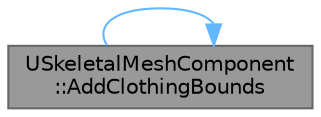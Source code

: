 digraph "USkeletalMeshComponent::AddClothingBounds"
{
 // INTERACTIVE_SVG=YES
 // LATEX_PDF_SIZE
  bgcolor="transparent";
  edge [fontname=Helvetica,fontsize=10,labelfontname=Helvetica,labelfontsize=10];
  node [fontname=Helvetica,fontsize=10,shape=box,height=0.2,width=0.4];
  rankdir="LR";
  Node1 [id="Node000001",label="USkeletalMeshComponent\l::AddClothingBounds",height=0.2,width=0.4,color="gray40", fillcolor="grey60", style="filled", fontcolor="black",tooltip="Given bounds InOutBounds, expand them to also enclose the clothing simulation mesh."];
  Node1 -> Node1 [id="edge1_Node000001_Node000001",color="steelblue1",style="solid",tooltip=" "];
}
